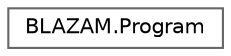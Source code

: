digraph "Graphical Class Hierarchy"
{
 // LATEX_PDF_SIZE
  bgcolor="transparent";
  edge [fontname=Helvetica,fontsize=10,labelfontname=Helvetica,labelfontsize=10];
  node [fontname=Helvetica,fontsize=10,shape=box,height=0.2,width=0.4];
  rankdir="LR";
  Node0 [id="Node000000",label="BLAZAM.Program",height=0.2,width=0.4,color="grey40", fillcolor="white", style="filled",URL="$class_b_l_a_z_a_m_1_1_program.html",tooltip=" "];
}

